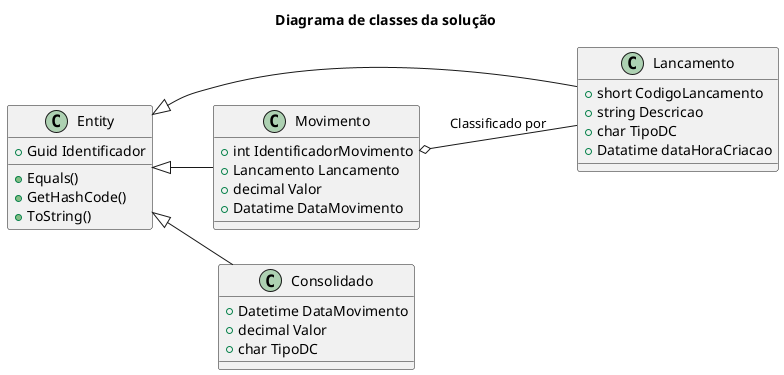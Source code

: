 @startuml Fluxo de caixa
title Diagrama de classes da solução
left to right direction
skinparam shadowing false

class Entity{
    +Guid Identificador

    +Equals()
    +GetHashCode()
    +ToString()
} 

class Lancamento{
    +short CodigoLancamento
    +string Descricao
    +char TipoDC
    +Datatime dataHoraCriacao
}

class Movimento{
    +int IdentificadorMovimento
    +Lancamento Lancamento
    +decimal Valor
    +Datatime DataMovimento
}

class Consolidado{
    +Datetime DataMovimento
    +decimal Valor
    +char TipoDC 
}

Movimento o-- Lancamento : Classificado por
Entity <|-- Lancamento
Entity <|-- Movimento
Entity <|-- Consolidado

@enduml

